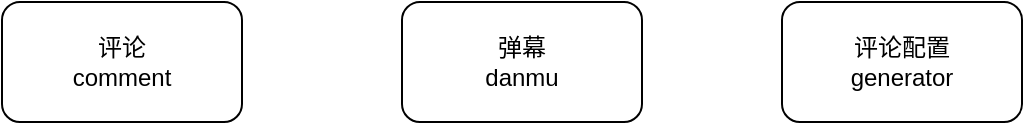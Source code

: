 <mxfile version="20.0.4" type="github" pages="16">
  <diagram id="xrCx3Cr_O7umWqKfhNKS" name="rrtv-comment">
    <mxGraphModel dx="1635" dy="866" grid="1" gridSize="10" guides="1" tooltips="1" connect="1" arrows="1" fold="1" page="1" pageScale="1" pageWidth="827" pageHeight="1169" math="0" shadow="0">
      <root>
        <mxCell id="0" />
        <mxCell id="1" parent="0" />
        <mxCell id="OwP-nH7UWhcqGq0gXf2P-2" value="评论&lt;br&gt;comment" style="rounded=1;whiteSpace=wrap;html=1;" parent="1" vertex="1">
          <mxGeometry x="100" y="110" width="120" height="60" as="geometry" />
        </mxCell>
        <mxCell id="OwP-nH7UWhcqGq0gXf2P-3" value="弹幕&lt;br&gt;danmu" style="rounded=1;whiteSpace=wrap;html=1;" parent="1" vertex="1">
          <mxGeometry x="300" y="110" width="120" height="60" as="geometry" />
        </mxCell>
        <mxCell id="OwP-nH7UWhcqGq0gXf2P-4" value="评论配置&lt;br&gt;generator" style="rounded=1;whiteSpace=wrap;html=1;" parent="1" vertex="1">
          <mxGeometry x="490" y="110" width="120" height="60" as="geometry" />
        </mxCell>
      </root>
    </mxGraphModel>
  </diagram>
  <diagram id="Zezp-MowG7n-YsGwblsz" name="rrtv-third">
    <mxGraphModel dx="1635" dy="866" grid="1" gridSize="10" guides="1" tooltips="1" connect="1" arrows="1" fold="1" page="1" pageScale="1" pageWidth="827" pageHeight="1169" math="0" shadow="0">
      <root>
        <mxCell id="0" />
        <mxCell id="1" parent="0" />
        <mxCell id="hu30RIczoq6AAnBU8E2l-1" value="阿里云相关&lt;br&gt;ali" style="rounded=1;whiteSpace=wrap;html=1;" vertex="1" parent="1">
          <mxGeometry x="100" y="110" width="120" height="60" as="geometry" />
        </mxCell>
        <mxCell id="hu30RIczoq6AAnBU8E2l-2" value="群组&lt;br&gt;live" style="rounded=1;whiteSpace=wrap;html=1;" vertex="1" parent="1">
          <mxGeometry x="310" y="110" width="120" height="60" as="geometry" />
        </mxCell>
        <mxCell id="hu30RIczoq6AAnBU8E2l-3" value="微信&lt;br&gt;mp" style="rounded=1;whiteSpace=wrap;html=1;" vertex="1" parent="1">
          <mxGeometry x="520" y="110" width="120" height="60" as="geometry" />
        </mxCell>
        <mxCell id="hu30RIczoq6AAnBU8E2l-4" value="七牛&lt;br&gt;qiniu" style="rounded=1;whiteSpace=wrap;html=1;" vertex="1" parent="1">
          <mxGeometry x="710" y="110" width="120" height="60" as="geometry" />
        </mxCell>
        <mxCell id="hu30RIczoq6AAnBU8E2l-5" value="短信&lt;br&gt;sms" style="rounded=1;whiteSpace=wrap;html=1;" vertex="1" parent="1">
          <mxGeometry x="100" y="220" width="120" height="60" as="geometry" />
        </mxCell>
        <mxCell id="hu30RIczoq6AAnBU8E2l-6" value="小米" style="rounded=1;whiteSpace=wrap;html=1;" vertex="1" parent="1">
          <mxGeometry x="310" y="220" width="120" height="60" as="geometry" />
        </mxCell>
      </root>
    </mxGraphModel>
  </diagram>
  <diagram id="ZFT19l0iEobKlRP6Cuj7" name="rrtv-mission">
    <mxGraphModel dx="1635" dy="866" grid="1" gridSize="10" guides="1" tooltips="1" connect="1" arrows="1" fold="1" page="1" pageScale="1" pageWidth="827" pageHeight="1169" math="0" shadow="0">
      <root>
        <mxCell id="0" />
        <mxCell id="1" parent="0" />
        <mxCell id="KMK9x136B7dA6zxm9Sfp-1" value="任务相关&lt;br&gt;mission" style="rounded=1;whiteSpace=wrap;html=1;" vertex="1" parent="1">
          <mxGeometry x="100" y="110" width="120" height="60" as="geometry" />
        </mxCell>
        <mxCell id="KMK9x136B7dA6zxm9Sfp-2" value="问题相关&lt;br&gt;question" style="rounded=1;whiteSpace=wrap;html=1;" vertex="1" parent="1">
          <mxGeometry x="300" y="110" width="120" height="60" as="geometry" />
        </mxCell>
      </root>
    </mxGraphModel>
  </diagram>
  <diagram id="ueszLDbNlPNQKGJMdrOO" name="service-operation-log">
    <mxGraphModel dx="1635" dy="866" grid="1" gridSize="10" guides="1" tooltips="1" connect="1" arrows="1" fold="1" page="1" pageScale="1" pageWidth="827" pageHeight="1169" math="0" shadow="0">
      <root>
        <mxCell id="0" />
        <mxCell id="1" parent="0" />
        <mxCell id="d1T0mSO3oz0BK9xva0bx-1" value="操作日志&lt;br&gt;operation log" style="rounded=1;whiteSpace=wrap;html=1;" vertex="1" parent="1">
          <mxGeometry x="280" y="100" width="120" height="60" as="geometry" />
        </mxCell>
      </root>
    </mxGraphModel>
  </diagram>
  <diagram id="iHMk5kOrhEmIwNtI740G" name="service-content-actor">
    <mxGraphModel dx="1635" dy="866" grid="1" gridSize="10" guides="1" tooltips="1" connect="1" arrows="1" fold="1" page="1" pageScale="1" pageWidth="827" pageHeight="1169" math="0" shadow="0">
      <root>
        <mxCell id="0" />
        <mxCell id="1" parent="0" />
        <mxCell id="CZ1zNEnDmDd8o7xjpdQ4-1" value="演职人员相关&lt;br&gt;actor" style="rounded=1;whiteSpace=wrap;html=1;" vertex="1" parent="1">
          <mxGeometry x="280" y="100" width="120" height="60" as="geometry" />
        </mxCell>
      </root>
    </mxGraphModel>
  </diagram>
  <diagram id="Giqpd3LRVxnHiMECPsN3" name="service-content-bill">
    <mxGraphModel dx="1635" dy="866" grid="1" gridSize="10" guides="1" tooltips="1" connect="1" arrows="1" fold="1" page="1" pageScale="1" pageWidth="827" pageHeight="1169" math="0" shadow="0">
      <root>
        <mxCell id="0" />
        <mxCell id="1" parent="0" />
        <mxCell id="NMTfb4c-ycMmWWyqAyLI-1" value="合作收入&lt;br&gt;income" style="rounded=1;whiteSpace=wrap;html=1;" vertex="1" parent="1">
          <mxGeometry x="230" y="100" width="120" height="60" as="geometry" />
        </mxCell>
        <mxCell id="NMTfb4c-ycMmWWyqAyLI-2" value="提现管理" style="rounded=1;whiteSpace=wrap;html=1;" vertex="1" parent="1">
          <mxGeometry x="440" y="100" width="120" height="60" as="geometry" />
        </mxCell>
      </root>
    </mxGraphModel>
  </diagram>
  <diagram id="kBMgOxZkZ2fZtOnhO4SV" name="service-community-fans">
    <mxGraphModel dx="1635" dy="866" grid="1" gridSize="10" guides="1" tooltips="1" connect="1" arrows="1" fold="1" page="1" pageScale="1" pageWidth="827" pageHeight="1169" math="0" shadow="0">
      <root>
        <mxCell id="0" />
        <mxCell id="1" parent="0" />
        <mxCell id="e4v8UTSIzFTJLrMxx2b5-1" value="演员应援会" style="rounded=1;whiteSpace=wrap;html=1;" parent="1" vertex="1">
          <mxGeometry x="330" y="160" width="120" height="60" as="geometry" />
        </mxCell>
      </root>
    </mxGraphModel>
  </diagram>
  <diagram id="pampjkMmYY4D_lyviSQB" name="service-community-danmu">
    <mxGraphModel dx="1635" dy="866" grid="1" gridSize="10" guides="1" tooltips="1" connect="1" arrows="1" fold="1" page="1" pageScale="1" pageWidth="827" pageHeight="1169" math="0" shadow="0">
      <root>
        <mxCell id="0" />
        <mxCell id="1" parent="0" />
        <mxCell id="M-zmczpCb8veK9xbj3S2-1" value="弹幕相关" style="rounded=1;whiteSpace=wrap;html=1;" vertex="1" parent="1">
          <mxGeometry x="330" y="160" width="120" height="60" as="geometry" />
        </mxCell>
      </root>
    </mxGraphModel>
  </diagram>
  <diagram id="Cc2KMJKefOA5DmiSQRd-" name="service-community-comment">
    <mxGraphModel dx="1635" dy="866" grid="1" gridSize="10" guides="1" tooltips="1" connect="1" arrows="1" fold="1" page="1" pageScale="1" pageWidth="827" pageHeight="1169" math="0" shadow="0">
      <root>
        <mxCell id="0" />
        <mxCell id="1" parent="0" />
        <mxCell id="PHOwAgjkH2gtZO45GZb6-1" value="评论" style="rounded=1;whiteSpace=wrap;html=1;" vertex="1" parent="1">
          <mxGeometry x="210" y="140" width="120" height="60" as="geometry" />
        </mxCell>
        <mxCell id="PHOwAgjkH2gtZO45GZb6-2" value="点赞" style="rounded=1;whiteSpace=wrap;html=1;" vertex="1" parent="1">
          <mxGeometry x="440" y="140" width="120" height="60" as="geometry" />
        </mxCell>
      </root>
    </mxGraphModel>
  </diagram>
  <diagram id="sVv45a9RReLI8AWMP1sC" name="service-community-article">
    <mxGraphModel dx="1635" dy="866" grid="1" gridSize="10" guides="1" tooltips="1" connect="1" arrows="1" fold="1" page="1" pageScale="1" pageWidth="827" pageHeight="1169" math="0" shadow="0">
      <root>
        <mxCell id="0" />
        <mxCell id="1" parent="0" />
        <mxCell id="4-I40UTqHuZaS1ig4Re1-1" value="剧荒&lt;br&gt;amway" style="rounded=1;whiteSpace=wrap;html=1;" vertex="1" parent="1">
          <mxGeometry x="210" y="140" width="120" height="60" as="geometry" />
        </mxCell>
        <mxCell id="4-I40UTqHuZaS1ig4Re1-2" value="影评&lt;br&gt;drama comment" style="rounded=1;whiteSpace=wrap;html=1;" vertex="1" parent="1">
          <mxGeometry x="420" y="140" width="120" height="60" as="geometry" />
        </mxCell>
        <mxCell id="4-I40UTqHuZaS1ig4Re1-3" value="内容池&lt;br&gt;content pool" style="rounded=1;whiteSpace=wrap;html=1;" vertex="1" parent="1">
          <mxGeometry x="630" y="140" width="120" height="60" as="geometry" />
        </mxCell>
        <mxCell id="4-I40UTqHuZaS1ig4Re1-4" value="话题&lt;br&gt;talk" style="rounded=1;whiteSpace=wrap;html=1;" vertex="1" parent="1">
          <mxGeometry x="10" y="140" width="120" height="60" as="geometry" />
        </mxCell>
      </root>
    </mxGraphModel>
  </diagram>
  <diagram id="F03p8qPjmnZNzM7zbYLQ" name="service-content-video">
    <mxGraphModel dx="1635" dy="866" grid="1" gridSize="10" guides="1" tooltips="1" connect="1" arrows="1" fold="1" page="1" pageScale="1" pageWidth="827" pageHeight="1169" math="0" shadow="0">
      <root>
        <mxCell id="0" />
        <mxCell id="1" parent="0" />
        <mxCell id="8FzeqlFFswxqrta5pHgl-1" value="分类&lt;br&gt;category" style="rounded=1;whiteSpace=wrap;html=1;" vertex="1" parent="1">
          <mxGeometry x="10" y="140" width="120" height="60" as="geometry" />
        </mxCell>
        <mxCell id="8FzeqlFFswxqrta5pHgl-2" value="短视频&lt;br&gt;drama modular video" style="rounded=1;whiteSpace=wrap;html=1;" vertex="1" parent="1">
          <mxGeometry x="210" y="140" width="120" height="60" as="geometry" />
        </mxCell>
        <mxCell id="8FzeqlFFswxqrta5pHgl-3" value="图片&lt;br&gt;img" style="rounded=1;whiteSpace=wrap;html=1;" vertex="1" parent="1">
          <mxGeometry x="414" y="140" width="120" height="60" as="geometry" />
        </mxCell>
        <mxCell id="8FzeqlFFswxqrta5pHgl-4" value="首页计划&lt;br&gt;index plan" style="rounded=1;whiteSpace=wrap;html=1;" vertex="1" parent="1">
          <mxGeometry x="600" y="140" width="120" height="60" as="geometry" />
        </mxCell>
        <mxCell id="8FzeqlFFswxqrta5pHgl-5" value="频道分类&lt;br&gt;jarvis category" style="rounded=1;whiteSpace=wrap;html=1;" vertex="1" parent="1">
          <mxGeometry x="10" y="250" width="120" height="60" as="geometry" />
        </mxCell>
        <mxCell id="8FzeqlFFswxqrta5pHgl-6" value="剧集关联预告片&lt;br&gt;preview" style="rounded=1;whiteSpace=wrap;html=1;" vertex="1" parent="1">
          <mxGeometry x="210" y="250" width="120" height="60" as="geometry" />
        </mxCell>
        <mxCell id="8FzeqlFFswxqrta5pHgl-7" value="视频推荐&lt;br&gt;promotion" style="rounded=1;whiteSpace=wrap;html=1;" vertex="1" parent="1">
          <mxGeometry x="414" y="250" width="120" height="60" as="geometry" />
        </mxCell>
        <mxCell id="8FzeqlFFswxqrta5pHgl-8" value="投稿&lt;br&gt;video contribute" style="rounded=1;whiteSpace=wrap;html=1;" vertex="1" parent="1">
          <mxGeometry x="600" y="250" width="120" height="60" as="geometry" />
        </mxCell>
        <mxCell id="8FzeqlFFswxqrta5pHgl-9" value="视频相关&lt;br&gt;video" style="rounded=1;whiteSpace=wrap;html=1;" vertex="1" parent="1">
          <mxGeometry x="10" y="350" width="120" height="60" as="geometry" />
        </mxCell>
        <mxCell id="8FzeqlFFswxqrta5pHgl-10" value="剧集关联预告片&lt;br&gt;preview" style="rounded=1;whiteSpace=wrap;html=1;" vertex="1" parent="1">
          <mxGeometry x="210" y="350" width="120" height="60" as="geometry" />
        </mxCell>
        <mxCell id="8FzeqlFFswxqrta5pHgl-11" value="视频推荐&lt;br&gt;promotion" style="rounded=1;whiteSpace=wrap;html=1;" vertex="1" parent="1">
          <mxGeometry x="414" y="350" width="120" height="60" as="geometry" />
        </mxCell>
        <mxCell id="8FzeqlFFswxqrta5pHgl-12" value="投稿&lt;br&gt;video contribute" style="rounded=1;whiteSpace=wrap;html=1;" vertex="1" parent="1">
          <mxGeometry x="600" y="350" width="120" height="60" as="geometry" />
        </mxCell>
      </root>
    </mxGraphModel>
  </diagram>
  <diagram id="8l-kfShpTx8dF8jJ_MLe" name="service-content-vod">
    <mxGraphModel dx="1635" dy="866" grid="1" gridSize="10" guides="1" tooltips="1" connect="1" arrows="1" fold="1" page="1" pageScale="1" pageWidth="827" pageHeight="1169" math="0" shadow="0">
      <root>
        <mxCell id="0" />
        <mxCell id="1" parent="0" />
        <mxCell id="gRUEoh-rN3Z5QjrxKWGY-1" value="媒资&lt;br&gt;media" style="rounded=1;whiteSpace=wrap;html=1;" vertex="1" parent="1">
          <mxGeometry x="50" y="100" width="120" height="60" as="geometry" />
        </mxCell>
        <mxCell id="gRUEoh-rN3Z5QjrxKWGY-2" value="直播间&lt;br&gt;live" style="rounded=1;whiteSpace=wrap;html=1;" vertex="1" parent="1">
          <mxGeometry x="250" y="100" width="120" height="60" as="geometry" />
        </mxCell>
        <mxCell id="gRUEoh-rN3Z5QjrxKWGY-3" value="CDN/配置" style="rounded=1;whiteSpace=wrap;html=1;" vertex="1" parent="1">
          <mxGeometry x="454" y="100" width="120" height="60" as="geometry" />
        </mxCell>
        <mxCell id="gRUEoh-rN3Z5QjrxKWGY-4" value="解析相关&lt;br&gt;parser" style="rounded=1;whiteSpace=wrap;html=1;" vertex="1" parent="1">
          <mxGeometry x="640" y="100" width="120" height="60" as="geometry" />
        </mxCell>
        <mxCell id="gRUEoh-rN3Z5QjrxKWGY-5" value="图片相关&lt;br&gt;img" style="rounded=1;whiteSpace=wrap;html=1;" vertex="1" parent="1">
          <mxGeometry x="50" y="220" width="120" height="60" as="geometry" />
        </mxCell>
        <mxCell id="gRUEoh-rN3Z5QjrxKWGY-6" value="播放地址&lt;br&gt;play url" style="rounded=1;whiteSpace=wrap;html=1;" vertex="1" parent="1">
          <mxGeometry x="250" y="220" width="120" height="60" as="geometry" />
        </mxCell>
      </root>
    </mxGraphModel>
  </diagram>
  <diagram id="u27slrp-JhTVVMpxnW7B" name="service-content-drama">
    <mxGraphModel dx="1635" dy="866" grid="1" gridSize="10" guides="1" tooltips="1" connect="1" arrows="1" fold="1" page="1" pageScale="1" pageWidth="827" pageHeight="1169" math="0" shadow="0">
      <root>
        <mxCell id="0" />
        <mxCell id="1" parent="0" />
        <mxCell id="Apb_rxS4jyczJ7cG98jk-1" value="阿拉丁&lt;br&gt;" style="rounded=1;whiteSpace=wrap;html=1;" vertex="1" parent="1">
          <mxGeometry x="50" y="100" width="120" height="60" as="geometry" />
        </mxCell>
        <mxCell id="Apb_rxS4jyczJ7cG98jk-2" value="剧&lt;br&gt;drama" style="rounded=1;whiteSpace=wrap;html=1;" vertex="1" parent="1">
          <mxGeometry x="250" y="100" width="120" height="60" as="geometry" />
        </mxCell>
        <mxCell id="Apb_rxS4jyczJ7cG98jk-3" value="剧集&lt;br&gt;episode" style="rounded=1;whiteSpace=wrap;html=1;" vertex="1" parent="1">
          <mxGeometry x="454" y="100" width="120" height="60" as="geometry" />
        </mxCell>
        <mxCell id="Apb_rxS4jyczJ7cG98jk-4" value="剧集播放相关&lt;br&gt;play info" style="rounded=1;whiteSpace=wrap;html=1;" vertex="1" parent="1">
          <mxGeometry x="640" y="100" width="120" height="60" as="geometry" />
        </mxCell>
        <mxCell id="Apb_rxS4jyczJ7cG98jk-5" value="季相关&lt;br&gt;season" style="rounded=1;whiteSpace=wrap;html=1;" vertex="1" parent="1">
          <mxGeometry x="50" y="210" width="120" height="60" as="geometry" />
        </mxCell>
        <mxCell id="Apb_rxS4jyczJ7cG98jk-6" value="剧&lt;br&gt;drama" style="rounded=1;whiteSpace=wrap;html=1;" vertex="1" parent="1">
          <mxGeometry x="250" y="210" width="120" height="60" as="geometry" />
        </mxCell>
        <mxCell id="Apb_rxS4jyczJ7cG98jk-7" value="剧集&lt;br&gt;episode" style="rounded=1;whiteSpace=wrap;html=1;" vertex="1" parent="1">
          <mxGeometry x="454" y="210" width="120" height="60" as="geometry" />
        </mxCell>
        <mxCell id="Apb_rxS4jyczJ7cG98jk-8" value="影视&lt;br&gt;movie" style="rounded=1;whiteSpace=wrap;html=1;" vertex="1" parent="1">
          <mxGeometry x="640" y="210" width="120" height="60" as="geometry" />
        </mxCell>
      </root>
    </mxGraphModel>
  </diagram>
  <diagram id="igM2uFxF-ae6dvgWaMfB" name="service-content-control">
    <mxGraphModel dx="1635" dy="866" grid="1" gridSize="10" guides="1" tooltips="1" connect="1" arrows="1" fold="1" page="1" pageScale="1" pageWidth="827" pageHeight="1169" math="0" shadow="0">
      <root>
        <mxCell id="0" />
        <mxCell id="1" parent="0" />
        <mxCell id="aU1tf5sCrs-CEHCtmfX5-1" value="权限控制相关&lt;br&gt;permission" style="rounded=1;whiteSpace=wrap;html=1;" vertex="1" parent="1">
          <mxGeometry x="50" y="100" width="120" height="60" as="geometry" />
        </mxCell>
        <mxCell id="aU1tf5sCrs-CEHCtmfX5-2" value="机型剧标签&lt;br&gt;device drama tag" style="rounded=1;whiteSpace=wrap;html=1;" vertex="1" parent="1">
          <mxGeometry x="230" y="100" width="120" height="60" as="geometry" />
        </mxCell>
        <mxCell id="aU1tf5sCrs-CEHCtmfX5-3" value="用户剧标签&lt;br&gt;user drama tag" style="rounded=1;whiteSpace=wrap;html=1;" vertex="1" parent="1">
          <mxGeometry x="410" y="100" width="120" height="60" as="geometry" />
        </mxCell>
        <mxCell id="aU1tf5sCrs-CEHCtmfX5-4" value="剧标签" style="rounded=1;whiteSpace=wrap;html=1;" vertex="1" parent="1">
          <mxGeometry x="600" y="100" width="120" height="60" as="geometry" />
        </mxCell>
      </root>
    </mxGraphModel>
  </diagram>
  <diagram id="Qjp2AD07E1SWNbaQ2gFm" name="service-content-tag">
    <mxGraphModel dx="1635" dy="866" grid="1" gridSize="10" guides="1" tooltips="1" connect="1" arrows="1" fold="1" page="1" pageScale="1" pageWidth="827" pageHeight="1169" math="0" shadow="0">
      <root>
        <mxCell id="0" />
        <mxCell id="1" parent="0" />
        <mxCell id="kSufvXgX84noeAtrLiNY-1" value="合集&lt;br&gt;album" style="rounded=1;whiteSpace=wrap;html=1;" vertex="1" parent="1">
          <mxGeometry x="50" y="100" width="120" height="60" as="geometry" />
        </mxCell>
        <mxCell id="kSufvXgX84noeAtrLiNY-2" value="片单&lt;br&gt;community album" style="rounded=1;whiteSpace=wrap;html=1;" vertex="1" parent="1">
          <mxGeometry x="260" y="100" width="120" height="60" as="geometry" />
        </mxCell>
        <mxCell id="kSufvXgX84noeAtrLiNY-3" value="版权相关&lt;br&gt;copyright" style="rounded=1;whiteSpace=wrap;html=1;" vertex="1" parent="1">
          <mxGeometry x="460" y="100" width="120" height="60" as="geometry" />
        </mxCell>
        <mxCell id="kSufvXgX84noeAtrLiNY-4" value="市场编码/客户端类型&lt;br&gt;market" style="rounded=1;whiteSpace=wrap;html=1;" vertex="1" parent="1">
          <mxGeometry x="660" y="100" width="120" height="60" as="geometry" />
        </mxCell>
        <mxCell id="kSufvXgX84noeAtrLiNY-5" value="剧集详情" style="rounded=1;whiteSpace=wrap;html=1;" vertex="1" parent="1">
          <mxGeometry x="49" y="210" width="120" height="60" as="geometry" />
        </mxCell>
        <mxCell id="kSufvXgX84noeAtrLiNY-6" value="标签相关&lt;br&gt;lab" style="rounded=1;whiteSpace=wrap;html=1;" vertex="1" parent="1">
          <mxGeometry x="259" y="210" width="120" height="60" as="geometry" />
        </mxCell>
        <mxCell id="kSufvXgX84noeAtrLiNY-7" value="抢先看&lt;br&gt;first look" style="rounded=1;whiteSpace=wrap;html=1;" vertex="1" parent="1">
          <mxGeometry x="459" y="210" width="120" height="60" as="geometry" />
        </mxCell>
        <mxCell id="kSufvXgX84noeAtrLiNY-9" value="系列信息" style="rounded=1;whiteSpace=wrap;html=1;" vertex="1" parent="1">
          <mxGeometry x="50" y="320" width="120" height="60" as="geometry" />
        </mxCell>
        <mxCell id="kSufvXgX84noeAtrLiNY-10" value="合集推荐&lt;br&gt;album recommend" style="rounded=1;whiteSpace=wrap;html=1;" vertex="1" parent="1">
          <mxGeometry x="260" y="320" width="120" height="60" as="geometry" />
        </mxCell>
        <mxCell id="kSufvXgX84noeAtrLiNY-11" value="权限相关&lt;br&gt;permission" style="rounded=1;whiteSpace=wrap;html=1;" vertex="1" parent="1">
          <mxGeometry x="460" y="320" width="120" height="60" as="geometry" />
        </mxCell>
        <mxCell id="kSufvXgX84noeAtrLiNY-12" value="榜单" style="rounded=1;whiteSpace=wrap;html=1;" vertex="1" parent="1">
          <mxGeometry x="660" y="320" width="120" height="60" as="geometry" />
        </mxCell>
        <mxCell id="kSufvXgX84noeAtrLiNY-13" value="角标&lt;br&gt;corner mark" style="rounded=1;whiteSpace=wrap;html=1;" vertex="1" parent="1">
          <mxGeometry x="660" y="210" width="120" height="60" as="geometry" />
        </mxCell>
        <mxCell id="kSufvXgX84noeAtrLiNY-14" value="渠道相关&lt;br&gt;channel" style="rounded=1;whiteSpace=wrap;html=1;" vertex="1" parent="1">
          <mxGeometry x="50" y="420" width="120" height="60" as="geometry" />
        </mxCell>
        <mxCell id="kSufvXgX84noeAtrLiNY-15" value="合集推荐&lt;br&gt;album recommend" style="rounded=1;whiteSpace=wrap;html=1;" vertex="1" parent="1">
          <mxGeometry x="260" y="420" width="120" height="60" as="geometry" />
        </mxCell>
        <mxCell id="kSufvXgX84noeAtrLiNY-16" value="专题&lt;br&gt;subject" style="rounded=1;whiteSpace=wrap;html=1;" vertex="1" parent="1">
          <mxGeometry x="460" y="420" width="120" height="60" as="geometry" />
        </mxCell>
        <mxCell id="kSufvXgX84noeAtrLiNY-17" value="标签&lt;br&gt;tag" style="rounded=1;whiteSpace=wrap;html=1;" vertex="1" parent="1">
          <mxGeometry x="660" y="420" width="120" height="60" as="geometry" />
        </mxCell>
        <mxCell id="kSufvXgX84noeAtrLiNY-18" value="视频&lt;br&gt;video" style="rounded=1;whiteSpace=wrap;html=1;" vertex="1" parent="1">
          <mxGeometry x="50" y="525" width="120" height="60" as="geometry" />
        </mxCell>
      </root>
    </mxGraphModel>
  </diagram>
  <diagram id="ge8ytrSQwpUr9b4Mi41c" name="All">
    <mxGraphModel dx="2751" dy="946" grid="1" gridSize="10" guides="1" tooltips="1" connect="1" arrows="1" fold="1" page="1" pageScale="1" pageWidth="827" pageHeight="1169" math="0" shadow="0">
      <root>
        <mxCell id="0" />
        <mxCell id="1" parent="0" />
        <mxCell id="aUCpMNnUuvQNn9F72zgv-2" value="" style="whiteSpace=wrap;html=1;aspect=fixed;" parent="1" vertex="1">
          <mxGeometry x="-30" y="70" width="1810" height="1810" as="geometry" />
        </mxCell>
        <mxCell id="aUCpMNnUuvQNn9F72zgv-3" value="内容域" style="text;html=1;strokeColor=none;fillColor=none;align=center;verticalAlign=middle;whiteSpace=wrap;rounded=0;fontStyle=1;fontSize=18;" parent="1" vertex="1">
          <mxGeometry x="818" y="80" width="60" height="30" as="geometry" />
        </mxCell>
        <mxCell id="hDIUPSprXwHEVHXv2DmT-1" value="" style="rounded=0;whiteSpace=wrap;html=1;fontSize=18;" parent="1" vertex="1">
          <mxGeometry x="100" y="150" width="530" height="170" as="geometry" />
        </mxCell>
        <mxCell id="hDIUPSprXwHEVHXv2DmT-2" value="rrtv-comment" style="text;html=1;strokeColor=none;fillColor=none;align=center;verticalAlign=middle;whiteSpace=wrap;rounded=0;fontSize=18;fontStyle=1" parent="1" vertex="1">
          <mxGeometry x="294" y="160" width="120" height="10" as="geometry" />
        </mxCell>
        <mxCell id="tnnCOIRYNelOURxYdyHo-1" value="评论&lt;br&gt;comment" style="rounded=1;whiteSpace=wrap;html=1;" parent="1" vertex="1">
          <mxGeometry x="140" y="200" width="120" height="60" as="geometry" />
        </mxCell>
        <mxCell id="tnnCOIRYNelOURxYdyHo-2" value="弹幕&lt;br&gt;danmu" style="rounded=1;whiteSpace=wrap;html=1;" parent="1" vertex="1">
          <mxGeometry x="305" y="200" width="120" height="60" as="geometry" />
        </mxCell>
        <mxCell id="tnnCOIRYNelOURxYdyHo-3" value="评论配置&lt;br&gt;generator" style="rounded=1;whiteSpace=wrap;html=1;" parent="1" vertex="1">
          <mxGeometry x="470" y="200" width="120" height="60" as="geometry" />
        </mxCell>
        <mxCell id="69n0cOKPY_mio2A0UtRx-1" value="" style="rounded=0;whiteSpace=wrap;html=1;fontSize=18;" parent="1" vertex="1">
          <mxGeometry x="100" y="360" width="530" height="200" as="geometry" />
        </mxCell>
        <mxCell id="69n0cOKPY_mio2A0UtRx-3" value="rrtv-third" style="text;html=1;strokeColor=none;fillColor=none;align=center;verticalAlign=middle;whiteSpace=wrap;rounded=0;fontSize=18;fontStyle=1" parent="1" vertex="1">
          <mxGeometry x="294" y="370" width="120" height="10" as="geometry" />
        </mxCell>
        <mxCell id="tc_pcKSWA26rNtUpXPll-1" value="阿里云相关&lt;br&gt;ali" style="rounded=1;whiteSpace=wrap;html=1;" parent="1" vertex="1">
          <mxGeometry x="130" y="390" width="120" height="60" as="geometry" />
        </mxCell>
        <mxCell id="tc_pcKSWA26rNtUpXPll-2" value="群组&lt;br&gt;live" style="rounded=1;whiteSpace=wrap;html=1;" parent="1" vertex="1">
          <mxGeometry x="305" y="390" width="120" height="60" as="geometry" />
        </mxCell>
        <mxCell id="tc_pcKSWA26rNtUpXPll-3" value="微信&lt;br&gt;mp" style="rounded=1;whiteSpace=wrap;html=1;" parent="1" vertex="1">
          <mxGeometry x="470" y="390" width="120" height="60" as="geometry" />
        </mxCell>
        <mxCell id="tc_pcKSWA26rNtUpXPll-4" value="七牛&lt;br&gt;qiniu" style="rounded=1;whiteSpace=wrap;html=1;" parent="1" vertex="1">
          <mxGeometry x="470" y="480" width="120" height="60" as="geometry" />
        </mxCell>
        <mxCell id="tc_pcKSWA26rNtUpXPll-5" value="短信&lt;br&gt;sms" style="rounded=1;whiteSpace=wrap;html=1;" parent="1" vertex="1">
          <mxGeometry x="130" y="480" width="120" height="60" as="geometry" />
        </mxCell>
        <mxCell id="tc_pcKSWA26rNtUpXPll-6" value="小米" style="rounded=1;whiteSpace=wrap;html=1;" parent="1" vertex="1">
          <mxGeometry x="305" y="480" width="120" height="60" as="geometry" />
        </mxCell>
        <mxCell id="gs1pqBPDlLEBpUnaHC2L-1" value="" style="rounded=0;whiteSpace=wrap;html=1;fontSize=18;" parent="1" vertex="1">
          <mxGeometry x="680" y="150" width="400" height="160" as="geometry" />
        </mxCell>
        <mxCell id="gs1pqBPDlLEBpUnaHC2L-2" value="rrtv-mission" style="text;html=1;strokeColor=none;fillColor=none;align=center;verticalAlign=middle;whiteSpace=wrap;rounded=0;fontSize=18;fontStyle=1" parent="1" vertex="1">
          <mxGeometry x="830" y="160" width="120" height="10" as="geometry" />
        </mxCell>
        <mxCell id="Q5mI1PRyXapbPWvbzr6Z-1" value="任务相关&lt;br&gt;mission" style="rounded=1;whiteSpace=wrap;html=1;" parent="1" vertex="1">
          <mxGeometry x="720" y="200" width="120" height="60" as="geometry" />
        </mxCell>
        <mxCell id="Q5mI1PRyXapbPWvbzr6Z-2" value="问题相关&lt;br&gt;question" style="rounded=1;whiteSpace=wrap;html=1;" parent="1" vertex="1">
          <mxGeometry x="900" y="200" width="120" height="60" as="geometry" />
        </mxCell>
        <mxCell id="iAMrEDsQRFus3lj_EmIu-1" value="" style="rounded=0;whiteSpace=wrap;html=1;fontSize=18;" parent="1" vertex="1">
          <mxGeometry x="1120" y="150" width="400" height="160" as="geometry" />
        </mxCell>
        <mxCell id="iAMrEDsQRFus3lj_EmIu-2" value="service-content-bill" style="text;html=1;strokeColor=none;fillColor=none;align=center;verticalAlign=middle;whiteSpace=wrap;rounded=0;fontSize=18;fontStyle=1" parent="1" vertex="1">
          <mxGeometry x="1230" y="160" width="180" height="10" as="geometry" />
        </mxCell>
        <mxCell id="H0pRlkbLPUZd6-Hc9q9W-1" value="合作收入&lt;br&gt;income" style="rounded=1;whiteSpace=wrap;html=1;" parent="1" vertex="1">
          <mxGeometry x="1160" y="200" width="120" height="60" as="geometry" />
        </mxCell>
        <mxCell id="H0pRlkbLPUZd6-Hc9q9W-2" value="提现管理" style="rounded=1;whiteSpace=wrap;html=1;" parent="1" vertex="1">
          <mxGeometry x="1340" y="200" width="120" height="60" as="geometry" />
        </mxCell>
        <mxCell id="m_4-7alLXZAz10Mvgfg1-1" value="" style="rounded=0;whiteSpace=wrap;html=1;fontSize=18;" parent="1" vertex="1">
          <mxGeometry x="1233" y="390" width="400" height="160" as="geometry" />
        </mxCell>
        <mxCell id="m_4-7alLXZAz10Mvgfg1-2" value="service-community-comment" style="text;html=1;strokeColor=none;fillColor=none;align=center;verticalAlign=middle;whiteSpace=wrap;rounded=0;fontSize=18;fontStyle=1" parent="1" vertex="1">
          <mxGeometry x="1308" y="400" width="270" height="10" as="geometry" />
        </mxCell>
        <mxCell id="IwRroFff7BzrRAgHcu4i-1" value="评论" style="rounded=1;whiteSpace=wrap;html=1;" parent="1" vertex="1">
          <mxGeometry x="1283" y="440" width="120" height="60" as="geometry" />
        </mxCell>
        <mxCell id="IwRroFff7BzrRAgHcu4i-2" value="点赞" style="rounded=1;whiteSpace=wrap;html=1;" parent="1" vertex="1">
          <mxGeometry x="1458" y="440" width="120" height="60" as="geometry" />
        </mxCell>
        <mxCell id="fAjhSd3eO2UxGZLIv1JA-1" value="" style="rounded=0;whiteSpace=wrap;html=1;fontSize=18;" parent="1" vertex="1">
          <mxGeometry x="100" y="590" width="340" height="150" as="geometry" />
        </mxCell>
        <mxCell id="fAjhSd3eO2UxGZLIv1JA-2" value="service-operation-log" style="text;html=1;strokeColor=none;fillColor=none;align=center;verticalAlign=middle;whiteSpace=wrap;rounded=0;fontSize=18;fontStyle=1" parent="1" vertex="1">
          <mxGeometry x="140" y="600" width="270" height="10" as="geometry" />
        </mxCell>
        <mxCell id="3d78Ivc52QN4eHWQMFYA-1" value="操作日志&lt;br&gt;operation log" style="rounded=1;whiteSpace=wrap;html=1;" parent="1" vertex="1">
          <mxGeometry x="200" y="635" width="120" height="60" as="geometry" />
        </mxCell>
        <mxCell id="F4yS62WPU1DRlCdFdm6A-1" value="" style="rounded=0;whiteSpace=wrap;html=1;fontSize=18;" parent="1" vertex="1">
          <mxGeometry x="478" y="591" width="340" height="150" as="geometry" />
        </mxCell>
        <mxCell id="F4yS62WPU1DRlCdFdm6A-2" value="service-content-actor" style="text;html=1;strokeColor=none;fillColor=none;align=center;verticalAlign=middle;whiteSpace=wrap;rounded=0;fontSize=18;fontStyle=1" parent="1" vertex="1">
          <mxGeometry x="501" y="601" width="270" height="10" as="geometry" />
        </mxCell>
        <mxCell id="oigtDypU38h6bhAEMAYZ-1" value="演职人员相关&lt;br&gt;actor" style="rounded=1;whiteSpace=wrap;html=1;" parent="1" vertex="1">
          <mxGeometry x="588" y="636" width="120" height="60" as="geometry" />
        </mxCell>
        <mxCell id="co6mY7kCQawtfC1rBy4d-1" value="" style="rounded=0;whiteSpace=wrap;html=1;fontSize=18;" parent="1" vertex="1">
          <mxGeometry x="859" y="591" width="340" height="150" as="geometry" />
        </mxCell>
        <mxCell id="co6mY7kCQawtfC1rBy4d-3" value="service-community-fans" style="text;html=1;strokeColor=none;fillColor=none;align=center;verticalAlign=middle;whiteSpace=wrap;rounded=0;fontSize=18;fontStyle=1" parent="1" vertex="1">
          <mxGeometry x="889" y="601" width="270" height="10" as="geometry" />
        </mxCell>
        <mxCell id="rxAVcwc9SyuNYVVefEgQ-1" value="演员应援会" style="rounded=1;whiteSpace=wrap;html=1;" parent="1" vertex="1">
          <mxGeometry x="959" y="636" width="120" height="60" as="geometry" />
        </mxCell>
        <mxCell id="tUd5Wb0nu3kXCKkA0spv-1" value="" style="rounded=0;whiteSpace=wrap;html=1;fontSize=18;" parent="1" vertex="1">
          <mxGeometry x="1233" y="590" width="340" height="150" as="geometry" />
        </mxCell>
        <mxCell id="tUd5Wb0nu3kXCKkA0spv-2" value="service-community-danmu" style="text;html=1;strokeColor=none;fillColor=none;align=center;verticalAlign=middle;whiteSpace=wrap;rounded=0;fontSize=18;fontStyle=1" parent="1" vertex="1">
          <mxGeometry x="1253" y="600" width="270" height="10" as="geometry" />
        </mxCell>
        <mxCell id="YBVjFe_ld4Nr9SpowfvI-1" value="弹幕相关" style="rounded=1;whiteSpace=wrap;html=1;" parent="1" vertex="1">
          <mxGeometry x="1343" y="637" width="120" height="60" as="geometry" />
        </mxCell>
        <mxCell id="6KD6YLaRyL_ginX4rs7T-1" value="" style="rounded=0;whiteSpace=wrap;html=1;fontSize=18;" parent="1" vertex="1">
          <mxGeometry x="100" y="765" width="530" height="215" as="geometry" />
        </mxCell>
        <mxCell id="6KD6YLaRyL_ginX4rs7T-2" value="service-community-article" style="text;html=1;strokeColor=none;fillColor=none;align=center;verticalAlign=middle;whiteSpace=wrap;rounded=0;fontSize=18;fontStyle=1" parent="1" vertex="1">
          <mxGeometry x="200" y="774" width="270" height="10" as="geometry" />
        </mxCell>
        <mxCell id="wKzcNMWJbCgK2V_f9AhP-1" value="剧荒&lt;br&gt;amway" style="rounded=1;whiteSpace=wrap;html=1;" parent="1" vertex="1">
          <mxGeometry x="300" y="810" width="120" height="60" as="geometry" />
        </mxCell>
        <mxCell id="wKzcNMWJbCgK2V_f9AhP-2" value="影评&lt;br&gt;drama comment" style="rounded=1;whiteSpace=wrap;html=1;" parent="1" vertex="1">
          <mxGeometry x="478" y="810" width="120" height="60" as="geometry" />
        </mxCell>
        <mxCell id="wKzcNMWJbCgK2V_f9AhP-3" value="内容池&lt;br&gt;content pool" style="rounded=1;whiteSpace=wrap;html=1;" parent="1" vertex="1">
          <mxGeometry x="129" y="900" width="120" height="60" as="geometry" />
        </mxCell>
        <mxCell id="wKzcNMWJbCgK2V_f9AhP-4" value="话题&lt;br&gt;talk" style="rounded=1;whiteSpace=wrap;html=1;" parent="1" vertex="1">
          <mxGeometry x="129" y="810" width="120" height="60" as="geometry" />
        </mxCell>
        <mxCell id="YUJWYUUggyc4Cfqcajeh-1" value="" style="rounded=0;whiteSpace=wrap;html=1;fontSize=18;" parent="1" vertex="1">
          <mxGeometry x="669" y="765" width="530" height="215" as="geometry" />
        </mxCell>
        <mxCell id="YUJWYUUggyc4Cfqcajeh-2" value="service-content-control" style="text;html=1;strokeColor=none;fillColor=none;align=center;verticalAlign=middle;whiteSpace=wrap;rounded=0;fontSize=18;fontStyle=1" parent="1" vertex="1">
          <mxGeometry x="799" y="774" width="270" height="10" as="geometry" />
        </mxCell>
        <mxCell id="UV0eHClkF7t4igiteMrK-1" value="权限控制相关&lt;br&gt;permission" style="rounded=1;whiteSpace=wrap;html=1;" parent="1" vertex="1">
          <mxGeometry x="694" y="810" width="120" height="60" as="geometry" />
        </mxCell>
        <mxCell id="UV0eHClkF7t4igiteMrK-2" value="机型剧标签&lt;br&gt;device drama tag" style="rounded=1;whiteSpace=wrap;html=1;" parent="1" vertex="1">
          <mxGeometry x="874" y="810" width="120" height="60" as="geometry" />
        </mxCell>
        <mxCell id="UV0eHClkF7t4igiteMrK-3" value="用户剧标签&lt;br&gt;user drama tag" style="rounded=1;whiteSpace=wrap;html=1;" parent="1" vertex="1">
          <mxGeometry x="1054" y="810" width="120" height="60" as="geometry" />
        </mxCell>
        <mxCell id="UV0eHClkF7t4igiteMrK-4" value="剧标签" style="rounded=1;whiteSpace=wrap;html=1;" parent="1" vertex="1">
          <mxGeometry x="698" y="900" width="120" height="60" as="geometry" />
        </mxCell>
        <mxCell id="UV0eHClkF7t4igiteMrK-5" value="" style="rounded=0;whiteSpace=wrap;html=1;fontSize=18;" parent="1" vertex="1">
          <mxGeometry x="680" y="360" width="530" height="215" as="geometry" />
        </mxCell>
        <mxCell id="UV0eHClkF7t4igiteMrK-6" value="service-content-vod" style="text;html=1;strokeColor=none;fillColor=none;align=center;verticalAlign=middle;whiteSpace=wrap;rounded=0;fontSize=18;fontStyle=1" parent="1" vertex="1">
          <mxGeometry x="788" y="370" width="270" height="10" as="geometry" />
        </mxCell>
        <mxCell id="1Oycan5dYCkGDCCJEcbS-1" value="媒资&lt;br&gt;media" style="rounded=1;whiteSpace=wrap;html=1;" parent="1" vertex="1">
          <mxGeometry x="697" y="395" width="120" height="60" as="geometry" />
        </mxCell>
        <mxCell id="1Oycan5dYCkGDCCJEcbS-2" value="直播间&lt;br&gt;live" style="rounded=1;whiteSpace=wrap;html=1;" parent="1" vertex="1">
          <mxGeometry x="874" y="395" width="120" height="60" as="geometry" />
        </mxCell>
        <mxCell id="1Oycan5dYCkGDCCJEcbS-3" value="CDN/配置" style="rounded=1;whiteSpace=wrap;html=1;" parent="1" vertex="1">
          <mxGeometry x="1057" y="392" width="120" height="60" as="geometry" />
        </mxCell>
        <mxCell id="1Oycan5dYCkGDCCJEcbS-4" value="解析相关&lt;br&gt;parser" style="rounded=1;whiteSpace=wrap;html=1;" parent="1" vertex="1">
          <mxGeometry x="1057" y="486" width="120" height="60" as="geometry" />
        </mxCell>
        <mxCell id="1Oycan5dYCkGDCCJEcbS-5" value="图片相关&lt;br&gt;img" style="rounded=1;whiteSpace=wrap;html=1;" parent="1" vertex="1">
          <mxGeometry x="699" y="483" width="120" height="60" as="geometry" />
        </mxCell>
        <mxCell id="1Oycan5dYCkGDCCJEcbS-6" value="播放地址&lt;br&gt;play url" style="rounded=1;whiteSpace=wrap;html=1;" parent="1" vertex="1">
          <mxGeometry x="870" y="484" width="120" height="60" as="geometry" />
        </mxCell>
        <mxCell id="2MrOdhNLnJQPxANEgB0E-1" value="" style="rounded=0;whiteSpace=wrap;html=1;fontSize=18;" parent="1" vertex="1">
          <mxGeometry x="100" y="1010" width="710" height="360" as="geometry" />
        </mxCell>
        <mxCell id="2MrOdhNLnJQPxANEgB0E-2" value="service-content-video" style="text;html=1;strokeColor=none;fillColor=none;align=center;verticalAlign=middle;whiteSpace=wrap;rounded=0;fontSize=18;fontStyle=1" parent="1" vertex="1">
          <mxGeometry x="318" y="1020" width="270" height="10" as="geometry" />
        </mxCell>
        <mxCell id="9a3-sA4_1CwrF8Z8nkfv-14" value="分类&lt;br&gt;category" style="rounded=1;whiteSpace=wrap;html=1;" parent="1" vertex="1">
          <mxGeometry x="125" y="1070" width="120" height="60" as="geometry" />
        </mxCell>
        <mxCell id="9a3-sA4_1CwrF8Z8nkfv-15" value="短视频&lt;br&gt;drama modular video" style="rounded=1;whiteSpace=wrap;html=1;" parent="1" vertex="1">
          <mxGeometry x="290" y="1070" width="120" height="60" as="geometry" />
        </mxCell>
        <mxCell id="9a3-sA4_1CwrF8Z8nkfv-16" value="图片&lt;br&gt;img" style="rounded=1;whiteSpace=wrap;html=1;" parent="1" vertex="1">
          <mxGeometry x="470" y="1070" width="120" height="60" as="geometry" />
        </mxCell>
        <mxCell id="9a3-sA4_1CwrF8Z8nkfv-17" value="首页计划&lt;br&gt;index plan" style="rounded=1;whiteSpace=wrap;html=1;" parent="1" vertex="1">
          <mxGeometry x="660" y="1070" width="120" height="60" as="geometry" />
        </mxCell>
        <mxCell id="9a3-sA4_1CwrF8Z8nkfv-18" value="频道分类&lt;br&gt;jarvis category" style="rounded=1;whiteSpace=wrap;html=1;" parent="1" vertex="1">
          <mxGeometry x="125" y="1180" width="120" height="60" as="geometry" />
        </mxCell>
        <mxCell id="9a3-sA4_1CwrF8Z8nkfv-19" value="剧集关联预告片&lt;br&gt;preview" style="rounded=1;whiteSpace=wrap;html=1;" parent="1" vertex="1">
          <mxGeometry x="290" y="1180" width="120" height="60" as="geometry" />
        </mxCell>
        <mxCell id="9a3-sA4_1CwrF8Z8nkfv-20" value="视频推荐&lt;br&gt;promotion" style="rounded=1;whiteSpace=wrap;html=1;" parent="1" vertex="1">
          <mxGeometry x="468" y="1180" width="120" height="60" as="geometry" />
        </mxCell>
        <mxCell id="9a3-sA4_1CwrF8Z8nkfv-21" value="投稿&lt;br&gt;video contribute" style="rounded=1;whiteSpace=wrap;html=1;" parent="1" vertex="1">
          <mxGeometry x="660" y="1180" width="120" height="60" as="geometry" />
        </mxCell>
        <mxCell id="9a3-sA4_1CwrF8Z8nkfv-22" value="视频相关&lt;br&gt;video" style="rounded=1;whiteSpace=wrap;html=1;" parent="1" vertex="1">
          <mxGeometry x="125" y="1280" width="120" height="60" as="geometry" />
        </mxCell>
        <mxCell id="x9cETziLQnVygRgOOpPL-1" value="" style="rounded=0;whiteSpace=wrap;html=1;fontSize=18;" parent="1" vertex="1">
          <mxGeometry x="886" y="1010" width="644" height="360" as="geometry" />
        </mxCell>
        <mxCell id="x9cETziLQnVygRgOOpPL-2" value="service-content-drama" style="text;html=1;strokeColor=none;fillColor=none;align=center;verticalAlign=middle;whiteSpace=wrap;rounded=0;fontSize=18;fontStyle=1" parent="1" vertex="1">
          <mxGeometry x="1085" y="1020" width="270" height="10" as="geometry" />
        </mxCell>
        <mxCell id="NOyiEV3oLr2cwHFFnXA6-1" value="阿拉丁&lt;br&gt;" style="rounded=1;whiteSpace=wrap;html=1;" parent="1" vertex="1">
          <mxGeometry x="930" y="1070" width="120" height="60" as="geometry" />
        </mxCell>
        <mxCell id="NOyiEV3oLr2cwHFFnXA6-2" value="剧&lt;br&gt;drama" style="rounded=1;whiteSpace=wrap;html=1;" parent="1" vertex="1">
          <mxGeometry x="1130" y="1070" width="120" height="60" as="geometry" />
        </mxCell>
        <mxCell id="NOyiEV3oLr2cwHFFnXA6-3" value="剧集&lt;br&gt;episode" style="rounded=1;whiteSpace=wrap;html=1;" parent="1" vertex="1">
          <mxGeometry x="1334" y="1070" width="120" height="60" as="geometry" />
        </mxCell>
        <mxCell id="NOyiEV3oLr2cwHFFnXA6-4" value="剧集播放相关&lt;br&gt;play info" style="rounded=1;whiteSpace=wrap;html=1;" parent="1" vertex="1">
          <mxGeometry x="1133" y="1180" width="120" height="60" as="geometry" />
        </mxCell>
        <mxCell id="NOyiEV3oLr2cwHFFnXA6-5" value="季相关&lt;br&gt;season" style="rounded=1;whiteSpace=wrap;html=1;" parent="1" vertex="1">
          <mxGeometry x="930" y="1180" width="120" height="60" as="geometry" />
        </mxCell>
        <mxCell id="NOyiEV3oLr2cwHFFnXA6-8" value="影视&lt;br&gt;movie" style="rounded=1;whiteSpace=wrap;html=1;" parent="1" vertex="1">
          <mxGeometry x="1338" y="1180" width="120" height="60" as="geometry" />
        </mxCell>
        <mxCell id="zSgcCK8iCD3IFs7-Kh7P-1" value="" style="rounded=0;whiteSpace=wrap;html=1;fontSize=18;" parent="1" vertex="1">
          <mxGeometry x="98" y="1394" width="782" height="466" as="geometry" />
        </mxCell>
        <mxCell id="zSgcCK8iCD3IFs7-Kh7P-2" value="service-content-tag" style="text;html=1;strokeColor=none;fillColor=none;align=center;verticalAlign=middle;whiteSpace=wrap;rounded=0;fontSize=18;fontStyle=1" parent="1" vertex="1">
          <mxGeometry x="310" y="1400" width="270" height="10" as="geometry" />
        </mxCell>
        <mxCell id="zSgcCK8iCD3IFs7-Kh7P-4" style="edgeStyle=orthogonalEdgeStyle;rounded=0;orthogonalLoop=1;jettySize=auto;html=1;exitX=0.5;exitY=1;exitDx=0;exitDy=0;fontSize=18;" parent="1" source="zSgcCK8iCD3IFs7-Kh7P-2" target="zSgcCK8iCD3IFs7-Kh7P-2" edge="1">
          <mxGeometry relative="1" as="geometry" />
        </mxCell>
        <mxCell id="QTOWIBd8uTr5tSRX30GJ-1" value="合集&lt;br&gt;album" style="rounded=1;whiteSpace=wrap;html=1;" parent="1" vertex="1">
          <mxGeometry x="125" y="1450" width="120" height="60" as="geometry" />
        </mxCell>
        <mxCell id="QTOWIBd8uTr5tSRX30GJ-2" value="片单&lt;br&gt;community album" style="rounded=1;whiteSpace=wrap;html=1;" parent="1" vertex="1">
          <mxGeometry x="330" y="1450" width="120" height="60" as="geometry" />
        </mxCell>
        <mxCell id="QTOWIBd8uTr5tSRX30GJ-3" value="版权相关&lt;br&gt;copyright" style="rounded=1;whiteSpace=wrap;html=1;" parent="1" vertex="1">
          <mxGeometry x="530" y="1450" width="120" height="60" as="geometry" />
        </mxCell>
        <mxCell id="QTOWIBd8uTr5tSRX30GJ-4" value="市场编码/客户端类型&lt;br&gt;market" style="rounded=1;whiteSpace=wrap;html=1;" parent="1" vertex="1">
          <mxGeometry x="730" y="1450" width="120" height="60" as="geometry" />
        </mxCell>
        <mxCell id="QTOWIBd8uTr5tSRX30GJ-5" value="剧集详情" style="rounded=1;whiteSpace=wrap;html=1;" parent="1" vertex="1">
          <mxGeometry x="124" y="1550" width="120" height="60" as="geometry" />
        </mxCell>
        <mxCell id="QTOWIBd8uTr5tSRX30GJ-6" value="标签相关&lt;br&gt;lab" style="rounded=1;whiteSpace=wrap;html=1;" parent="1" vertex="1">
          <mxGeometry x="329" y="1550" width="120" height="60" as="geometry" />
        </mxCell>
        <mxCell id="QTOWIBd8uTr5tSRX30GJ-7" value="抢先看&lt;br&gt;first look" style="rounded=1;whiteSpace=wrap;html=1;" parent="1" vertex="1">
          <mxGeometry x="529" y="1550" width="120" height="60" as="geometry" />
        </mxCell>
        <mxCell id="QTOWIBd8uTr5tSRX30GJ-8" value="系列信息" style="rounded=1;whiteSpace=wrap;html=1;" parent="1" vertex="1">
          <mxGeometry x="125" y="1651" width="120" height="60" as="geometry" />
        </mxCell>
        <mxCell id="QTOWIBd8uTr5tSRX30GJ-9" value="合集推荐&lt;br&gt;album recommend" style="rounded=1;whiteSpace=wrap;html=1;" parent="1" vertex="1">
          <mxGeometry x="330" y="1651" width="120" height="60" as="geometry" />
        </mxCell>
        <mxCell id="QTOWIBd8uTr5tSRX30GJ-10" value="权限相关&lt;br&gt;permission" style="rounded=1;whiteSpace=wrap;html=1;" parent="1" vertex="1">
          <mxGeometry x="530" y="1651" width="120" height="60" as="geometry" />
        </mxCell>
        <mxCell id="QTOWIBd8uTr5tSRX30GJ-11" value="榜单" style="rounded=1;whiteSpace=wrap;html=1;" parent="1" vertex="1">
          <mxGeometry x="730" y="1651" width="120" height="60" as="geometry" />
        </mxCell>
        <mxCell id="QTOWIBd8uTr5tSRX30GJ-12" value="角标&lt;br&gt;corner mark" style="rounded=1;whiteSpace=wrap;html=1;" parent="1" vertex="1">
          <mxGeometry x="730" y="1550" width="120" height="60" as="geometry" />
        </mxCell>
        <mxCell id="QTOWIBd8uTr5tSRX30GJ-13" value="渠道相关&lt;br&gt;channel" style="rounded=1;whiteSpace=wrap;html=1;" parent="1" vertex="1">
          <mxGeometry x="125" y="1752" width="120" height="60" as="geometry" />
        </mxCell>
        <mxCell id="QTOWIBd8uTr5tSRX30GJ-15" value="专题&lt;br&gt;subject" style="rounded=1;whiteSpace=wrap;html=1;" parent="1" vertex="1">
          <mxGeometry x="530" y="1752" width="120" height="60" as="geometry" />
        </mxCell>
        <mxCell id="QTOWIBd8uTr5tSRX30GJ-16" value="标签&lt;br&gt;tag" style="rounded=1;whiteSpace=wrap;html=1;" parent="1" vertex="1">
          <mxGeometry x="730" y="1752" width="120" height="60" as="geometry" />
        </mxCell>
        <mxCell id="QTOWIBd8uTr5tSRX30GJ-17" value="视频&lt;br&gt;video" style="rounded=1;whiteSpace=wrap;html=1;" parent="1" vertex="1">
          <mxGeometry x="330" y="1754" width="120" height="60" as="geometry" />
        </mxCell>
      </root>
    </mxGraphModel>
  </diagram>
</mxfile>
